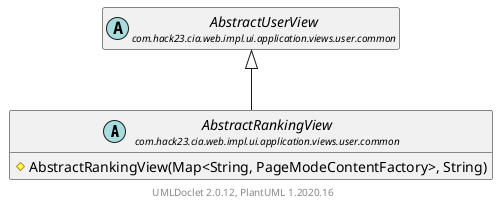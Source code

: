 @startuml
    set namespaceSeparator none
    hide empty fields
    hide empty methods

    abstract class "<size:14>AbstractRankingView\n<size:10>com.hack23.cia.web.impl.ui.application.views.user.common" as com.hack23.cia.web.impl.ui.application.views.user.common.AbstractRankingView [[AbstractRankingView.html]] {
        #AbstractRankingView(Map<String, PageModeContentFactory>, String)
    }

    abstract class "<size:14>AbstractUserView\n<size:10>com.hack23.cia.web.impl.ui.application.views.user.common" as com.hack23.cia.web.impl.ui.application.views.user.common.AbstractUserView [[AbstractUserView.html]]

    com.hack23.cia.web.impl.ui.application.views.user.common.AbstractUserView <|-- com.hack23.cia.web.impl.ui.application.views.user.common.AbstractRankingView

    center footer UMLDoclet 2.0.12, PlantUML 1.2020.16
@enduml
